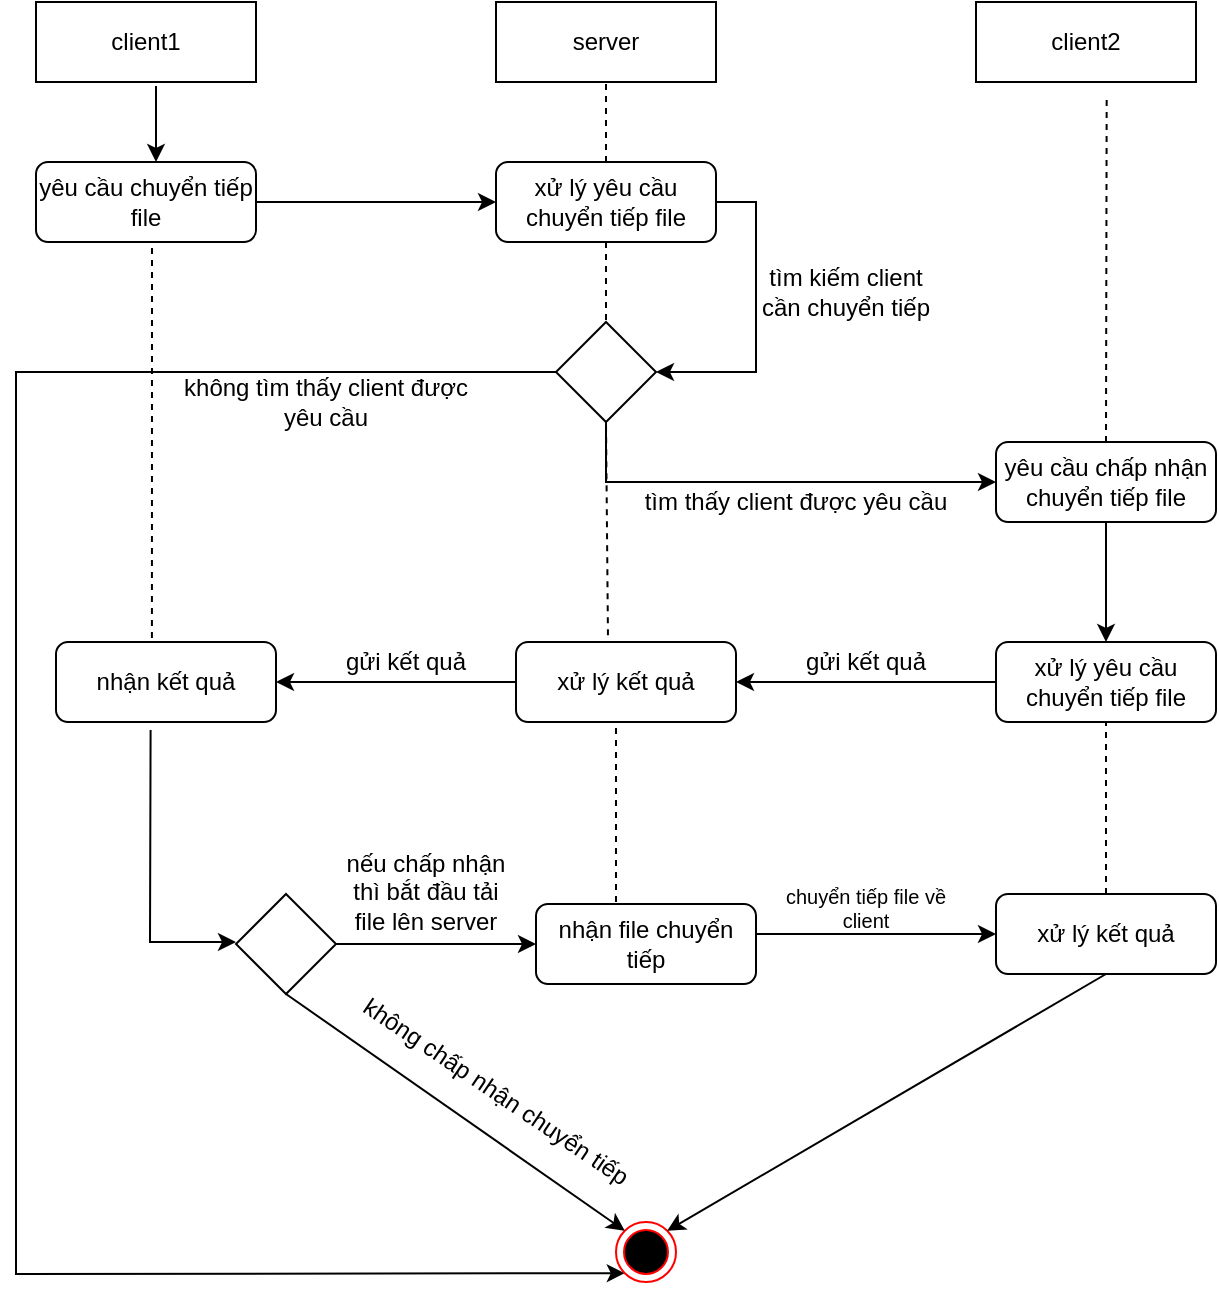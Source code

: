 <mxfile version="13.1.11" type="device" pages="3"><diagram id="X0zQoVEpXMf7ly_ouzdD" name="Page-1"><mxGraphModel dx="1043" dy="625" grid="1" gridSize="10" guides="1" tooltips="1" connect="1" arrows="1" fold="1" page="1" pageScale="1" pageWidth="850" pageHeight="1100" math="0" shadow="0"><root><mxCell id="0"/><mxCell id="1" parent="0"/><mxCell id="Ho94TICoYmtnuEwINGJm-4" value="client1" style="rounded=0;whiteSpace=wrap;html=1;" parent="1" vertex="1"><mxGeometry x="60" y="40" width="110" height="40" as="geometry"/></mxCell><mxCell id="Ho94TICoYmtnuEwINGJm-6" value="server" style="rounded=0;whiteSpace=wrap;html=1;" parent="1" vertex="1"><mxGeometry x="290" y="40" width="110" height="40" as="geometry"/></mxCell><mxCell id="Ho94TICoYmtnuEwINGJm-7" value="client2" style="rounded=0;whiteSpace=wrap;html=1;" parent="1" vertex="1"><mxGeometry x="530" y="40" width="110" height="40" as="geometry"/></mxCell><mxCell id="Ho94TICoYmtnuEwINGJm-8" value="" style="endArrow=classic;html=1;" parent="1" edge="1"><mxGeometry width="50" height="50" relative="1" as="geometry"><mxPoint x="120" y="82" as="sourcePoint"/><mxPoint x="120" y="120" as="targetPoint"/></mxGeometry></mxCell><mxCell id="Ho94TICoYmtnuEwINGJm-10" value="yêu cầu chuyển tiếp file" style="rounded=1;whiteSpace=wrap;html=1;" parent="1" vertex="1"><mxGeometry x="60" y="120" width="110" height="40" as="geometry"/></mxCell><mxCell id="Ho94TICoYmtnuEwINGJm-12" value="xử lý yêu cầu chuyển tiếp file" style="rounded=1;whiteSpace=wrap;html=1;" parent="1" vertex="1"><mxGeometry x="290" y="120" width="110" height="40" as="geometry"/></mxCell><mxCell id="Ho94TICoYmtnuEwINGJm-13" value="" style="endArrow=classic;html=1;exitX=1;exitY=0.5;exitDx=0;exitDy=0;entryX=0;entryY=0.5;entryDx=0;entryDy=0;" parent="1" source="Ho94TICoYmtnuEwINGJm-10" target="Ho94TICoYmtnuEwINGJm-12" edge="1"><mxGeometry width="50" height="50" relative="1" as="geometry"><mxPoint x="370" y="250" as="sourcePoint"/><mxPoint x="420" y="200" as="targetPoint"/></mxGeometry></mxCell><mxCell id="Ho94TICoYmtnuEwINGJm-15" value="" style="endArrow=none;dashed=1;html=1;entryX=0.5;entryY=1;entryDx=0;entryDy=0;exitX=0.5;exitY=0;exitDx=0;exitDy=0;" parent="1" source="Ho94TICoYmtnuEwINGJm-12" target="Ho94TICoYmtnuEwINGJm-6" edge="1"><mxGeometry width="50" height="50" relative="1" as="geometry"><mxPoint x="380" y="220" as="sourcePoint"/><mxPoint x="430" y="170" as="targetPoint"/></mxGeometry></mxCell><mxCell id="Ho94TICoYmtnuEwINGJm-18" value="" style="endArrow=classic;html=1;rounded=0;exitX=1;exitY=0.5;exitDx=0;exitDy=0;entryX=1;entryY=0.5;entryDx=0;entryDy=0;" parent="1" source="Ho94TICoYmtnuEwINGJm-12" target="Ho94TICoYmtnuEwINGJm-19" edge="1"><mxGeometry width="50" height="50" relative="1" as="geometry"><mxPoint x="380" y="220" as="sourcePoint"/><mxPoint x="450" y="250" as="targetPoint"/><Array as="points"><mxPoint x="420" y="140"/><mxPoint x="420" y="225"/></Array></mxGeometry></mxCell><mxCell id="Ho94TICoYmtnuEwINGJm-19" value="" style="rhombus;whiteSpace=wrap;html=1;" parent="1" vertex="1"><mxGeometry x="320" y="200" width="50" height="50" as="geometry"/></mxCell><mxCell id="Ho94TICoYmtnuEwINGJm-20" value="tìm kiếm client cần chuyển tiếp" style="text;html=1;strokeColor=none;fillColor=none;align=center;verticalAlign=middle;whiteSpace=wrap;rounded=0;" parent="1" vertex="1"><mxGeometry x="420" y="160" width="90" height="50" as="geometry"/></mxCell><mxCell id="Ho94TICoYmtnuEwINGJm-21" value="" style="endArrow=classic;html=1;rounded=0;exitX=0;exitY=0.5;exitDx=0;exitDy=0;entryX=0;entryY=1;entryDx=0;entryDy=0;" parent="1" source="Ho94TICoYmtnuEwINGJm-19" edge="1" target="Ho94TICoYmtnuEwINGJm-57"><mxGeometry width="50" height="50" relative="1" as="geometry"><mxPoint x="380" y="220" as="sourcePoint"/><mxPoint x="170" y="750" as="targetPoint"/><Array as="points"><mxPoint x="50" y="225"/><mxPoint x="50" y="676"/></Array></mxGeometry></mxCell><mxCell id="Ho94TICoYmtnuEwINGJm-22" value="" style="endArrow=none;dashed=1;html=1;entryX=0.436;entryY=0.033;entryDx=0;entryDy=0;entryPerimeter=0;" parent="1" target="Ho94TICoYmtnuEwINGJm-42" edge="1"><mxGeometry width="50" height="50" relative="1" as="geometry"><mxPoint x="118" y="163" as="sourcePoint"/><mxPoint x="123" y="320" as="targetPoint"/></mxGeometry></mxCell><mxCell id="Ho94TICoYmtnuEwINGJm-23" value="không tìm thấy client được yêu cầu" style="text;html=1;strokeColor=none;fillColor=none;align=center;verticalAlign=middle;whiteSpace=wrap;rounded=0;" parent="1" vertex="1"><mxGeometry x="130" y="230" width="150" height="20" as="geometry"/></mxCell><mxCell id="Ho94TICoYmtnuEwINGJm-24" value="" style="endArrow=none;dashed=1;html=1;exitX=0.5;exitY=0;exitDx=0;exitDy=0;entryX=0.594;entryY=1.15;entryDx=0;entryDy=0;entryPerimeter=0;" parent="1" source="Ho94TICoYmtnuEwINGJm-30" target="Ho94TICoYmtnuEwINGJm-7" edge="1"><mxGeometry width="50" height="50" relative="1" as="geometry"><mxPoint x="599" y="256" as="sourcePoint"/><mxPoint x="599" y="83" as="targetPoint"/></mxGeometry></mxCell><mxCell id="Ho94TICoYmtnuEwINGJm-25" value="" style="endArrow=classic;html=1;rounded=0;exitX=0.5;exitY=1;exitDx=0;exitDy=0;entryX=0;entryY=0.5;entryDx=0;entryDy=0;" parent="1" source="Ho94TICoYmtnuEwINGJm-19" target="Ho94TICoYmtnuEwINGJm-30" edge="1"><mxGeometry width="50" height="50" relative="1" as="geometry"><mxPoint x="380" y="220" as="sourcePoint"/><mxPoint x="510" y="280" as="targetPoint"/><Array as="points"><mxPoint x="345" y="280"/></Array></mxGeometry></mxCell><mxCell id="Ho94TICoYmtnuEwINGJm-30" value="yêu cầu chấp nhận chuyển tiếp file" style="rounded=1;whiteSpace=wrap;html=1;" parent="1" vertex="1"><mxGeometry x="540" y="260" width="110" height="40" as="geometry"/></mxCell><mxCell id="Ho94TICoYmtnuEwINGJm-33" value="xử lý yêu cầu chuyển tiếp file" style="rounded=1;whiteSpace=wrap;html=1;" parent="1" vertex="1"><mxGeometry x="540" y="360" width="110" height="40" as="geometry"/></mxCell><mxCell id="Ho94TICoYmtnuEwINGJm-34" value="" style="endArrow=classic;html=1;exitX=0.5;exitY=1;exitDx=0;exitDy=0;entryX=0.5;entryY=0;entryDx=0;entryDy=0;" parent="1" source="Ho94TICoYmtnuEwINGJm-30" target="Ho94TICoYmtnuEwINGJm-33" edge="1"><mxGeometry width="50" height="50" relative="1" as="geometry"><mxPoint x="540" y="340" as="sourcePoint"/><mxPoint x="440" y="420" as="targetPoint"/></mxGeometry></mxCell><mxCell id="Ho94TICoYmtnuEwINGJm-37" value="" style="endArrow=none;dashed=1;html=1;exitX=0.5;exitY=1;exitDx=0;exitDy=0;entryX=0.5;entryY=0;entryDx=0;entryDy=0;" parent="1" source="Ho94TICoYmtnuEwINGJm-12" edge="1" target="Ho94TICoYmtnuEwINGJm-19"><mxGeometry width="50" height="50" relative="1" as="geometry"><mxPoint x="220" y="410" as="sourcePoint"/><mxPoint x="345" y="180" as="targetPoint"/></mxGeometry></mxCell><mxCell id="Ho94TICoYmtnuEwINGJm-38" value="xử lý kết quả" style="rounded=1;whiteSpace=wrap;html=1;" parent="1" vertex="1"><mxGeometry x="300" y="360" width="110" height="40" as="geometry"/></mxCell><mxCell id="Ho94TICoYmtnuEwINGJm-39" value="" style="endArrow=classic;html=1;entryX=1;entryY=0.5;entryDx=0;entryDy=0;exitX=0;exitY=0.5;exitDx=0;exitDy=0;" parent="1" source="Ho94TICoYmtnuEwINGJm-33" target="Ho94TICoYmtnuEwINGJm-38" edge="1"><mxGeometry width="50" height="50" relative="1" as="geometry"><mxPoint x="470" y="370" as="sourcePoint"/><mxPoint x="430" y="230" as="targetPoint"/></mxGeometry></mxCell><mxCell id="Ho94TICoYmtnuEwINGJm-41" value="" style="endArrow=none;dashed=1;html=1;entryX=0.5;entryY=1;entryDx=0;entryDy=0;exitX=0.418;exitY=-0.083;exitDx=0;exitDy=0;exitPerimeter=0;" parent="1" source="Ho94TICoYmtnuEwINGJm-38" target="Ho94TICoYmtnuEwINGJm-19" edge="1"><mxGeometry width="50" height="50" relative="1" as="geometry"><mxPoint x="380" y="280" as="sourcePoint"/><mxPoint x="430" y="230" as="targetPoint"/></mxGeometry></mxCell><mxCell id="Ho94TICoYmtnuEwINGJm-42" value="nhận kết quả" style="rounded=1;whiteSpace=wrap;html=1;" parent="1" vertex="1"><mxGeometry x="70" y="360" width="110" height="40" as="geometry"/></mxCell><mxCell id="Ho94TICoYmtnuEwINGJm-43" value="" style="endArrow=classic;html=1;entryX=1;entryY=0.5;entryDx=0;entryDy=0;exitX=0;exitY=0.5;exitDx=0;exitDy=0;" parent="1" source="Ho94TICoYmtnuEwINGJm-38" target="Ho94TICoYmtnuEwINGJm-42" edge="1"><mxGeometry width="50" height="50" relative="1" as="geometry"><mxPoint x="380" y="360" as="sourcePoint"/><mxPoint x="430" y="310" as="targetPoint"/></mxGeometry></mxCell><mxCell id="Ho94TICoYmtnuEwINGJm-44" value="tìm thấy client được yêu cầu" style="text;html=1;strokeColor=none;fillColor=none;align=center;verticalAlign=middle;whiteSpace=wrap;rounded=0;" parent="1" vertex="1"><mxGeometry x="360" y="280" width="160" height="20" as="geometry"/></mxCell><mxCell id="Ho94TICoYmtnuEwINGJm-45" value="gửi kết quả" style="text;html=1;strokeColor=none;fillColor=none;align=center;verticalAlign=middle;whiteSpace=wrap;rounded=0;" parent="1" vertex="1"><mxGeometry x="430" y="360" width="90" height="20" as="geometry"/></mxCell><mxCell id="Ho94TICoYmtnuEwINGJm-46" value="gửi kết quả" style="text;html=1;strokeColor=none;fillColor=none;align=center;verticalAlign=middle;whiteSpace=wrap;rounded=0;" parent="1" vertex="1"><mxGeometry x="200" y="360" width="90" height="20" as="geometry"/></mxCell><mxCell id="Ho94TICoYmtnuEwINGJm-48" value="" style="rhombus;whiteSpace=wrap;html=1;" parent="1" vertex="1"><mxGeometry x="160" y="486" width="50" height="50" as="geometry"/></mxCell><mxCell id="Ho94TICoYmtnuEwINGJm-49" value="" style="endArrow=classic;html=1;exitX=1;exitY=0.5;exitDx=0;exitDy=0;entryX=0;entryY=0.5;entryDx=0;entryDy=0;" parent="1" source="Ho94TICoYmtnuEwINGJm-48" target="Ho94TICoYmtnuEwINGJm-50" edge="1"><mxGeometry width="50" height="50" relative="1" as="geometry"><mxPoint x="340" y="350" as="sourcePoint"/><mxPoint x="300" y="440" as="targetPoint"/></mxGeometry></mxCell><mxCell id="Ho94TICoYmtnuEwINGJm-50" value="nhận file chuyển tiếp" style="rounded=1;whiteSpace=wrap;html=1;" parent="1" vertex="1"><mxGeometry x="310" y="491" width="110" height="40" as="geometry"/></mxCell><mxCell id="Ho94TICoYmtnuEwINGJm-51" value="xử lý kết quả" style="rounded=1;whiteSpace=wrap;html=1;" parent="1" vertex="1"><mxGeometry x="540" y="486" width="110" height="40" as="geometry"/></mxCell><mxCell id="Ho94TICoYmtnuEwINGJm-53" value="" style="endArrow=classic;html=1;rounded=0;exitX=0.43;exitY=1.1;exitDx=0;exitDy=0;exitPerimeter=0;" parent="1" source="Ho94TICoYmtnuEwINGJm-42" edge="1"><mxGeometry width="50" height="50" relative="1" as="geometry"><mxPoint x="270" y="480" as="sourcePoint"/><mxPoint x="160" y="510" as="targetPoint"/><Array as="points"><mxPoint x="117" y="510"/></Array></mxGeometry></mxCell><mxCell id="Ho94TICoYmtnuEwINGJm-54" value="" style="endArrow=classic;html=1;entryX=0;entryY=0.5;entryDx=0;entryDy=0;spacing=1;fontSize=10;" parent="1" target="Ho94TICoYmtnuEwINGJm-51" edge="1"><mxGeometry width="50" height="50" relative="1" as="geometry"><mxPoint x="420" y="506" as="sourcePoint"/><mxPoint x="320" y="430" as="targetPoint"/></mxGeometry></mxCell><mxCell id="Ho94TICoYmtnuEwINGJm-55" value="nếu chấp nhận thì bắt đầu tải file lên server" style="text;html=1;strokeColor=none;fillColor=none;align=center;verticalAlign=middle;whiteSpace=wrap;rounded=0;" parent="1" vertex="1"><mxGeometry x="210" y="460" width="90" height="50" as="geometry"/></mxCell><mxCell id="Ho94TICoYmtnuEwINGJm-57" value="" style="ellipse;html=1;shape=endState;fillColor=#000000;strokeColor=#ff0000;" parent="1" vertex="1"><mxGeometry x="350" y="650" width="30" height="30" as="geometry"/></mxCell><mxCell id="Ho94TICoYmtnuEwINGJm-60" value="chuyển tiếp file về client" style="text;html=1;strokeColor=none;fillColor=none;align=center;verticalAlign=middle;whiteSpace=wrap;rounded=0;fontSize=10;" parent="1" vertex="1"><mxGeometry x="430" y="480" width="90" height="26" as="geometry"/></mxCell><mxCell id="0WomKN8YVEGpWi-M8KHl-3" value="" style="endArrow=classic;html=1;exitX=0.5;exitY=1;exitDx=0;exitDy=0;entryX=0;entryY=0;entryDx=0;entryDy=0;" edge="1" parent="1" source="Ho94TICoYmtnuEwINGJm-48" target="Ho94TICoYmtnuEwINGJm-57"><mxGeometry width="50" height="50" relative="1" as="geometry"><mxPoint x="370" y="620" as="sourcePoint"/><mxPoint x="420" y="570" as="targetPoint"/></mxGeometry></mxCell><mxCell id="0WomKN8YVEGpWi-M8KHl-4" value="không chấp nhận chuyển tiếp" style="text;html=1;strokeColor=none;fillColor=none;align=center;verticalAlign=middle;whiteSpace=wrap;rounded=0;rotation=34;" vertex="1" parent="1"><mxGeometry x="210" y="570" width="160" height="30" as="geometry"/></mxCell><mxCell id="0WomKN8YVEGpWi-M8KHl-8" value="" style="endArrow=none;dashed=1;html=1;entryX=0.5;entryY=1;entryDx=0;entryDy=0;exitX=0.5;exitY=0;exitDx=0;exitDy=0;" edge="1" parent="1" source="Ho94TICoYmtnuEwINGJm-51" target="Ho94TICoYmtnuEwINGJm-33"><mxGeometry width="50" height="50" relative="1" as="geometry"><mxPoint x="330" y="530" as="sourcePoint"/><mxPoint x="380" y="480" as="targetPoint"/></mxGeometry></mxCell><mxCell id="0WomKN8YVEGpWi-M8KHl-9" value="" style="endArrow=classic;html=1;exitX=0.5;exitY=1;exitDx=0;exitDy=0;entryX=1;entryY=0;entryDx=0;entryDy=0;" edge="1" parent="1" source="Ho94TICoYmtnuEwINGJm-51" target="Ho94TICoYmtnuEwINGJm-57"><mxGeometry width="50" height="50" relative="1" as="geometry"><mxPoint x="590" y="600" as="sourcePoint"/><mxPoint x="380" y="550" as="targetPoint"/></mxGeometry></mxCell><mxCell id="0WomKN8YVEGpWi-M8KHl-11" value="" style="endArrow=none;dashed=1;html=1;" edge="1" parent="1"><mxGeometry width="50" height="50" relative="1" as="geometry"><mxPoint x="350" y="490" as="sourcePoint"/><mxPoint x="350" y="403" as="targetPoint"/></mxGeometry></mxCell></root></mxGraphModel></diagram><diagram id="JMLDtaEwiu-JXsmuqMl1" name="Page-2"><mxGraphModel dx="1043" dy="625" grid="1" gridSize="10" guides="1" tooltips="1" connect="1" arrows="1" fold="1" page="1" pageScale="1" pageWidth="850" pageHeight="1100" math="0" shadow="0"><root><mxCell id="RzZ0UhfEeFD8xAMtu3Tl-0"/><mxCell id="RzZ0UhfEeFD8xAMtu3Tl-1" parent="RzZ0UhfEeFD8xAMtu3Tl-0"/><mxCell id="Euooxlx8xnx5dA-1CyNp-0" value="client1" style="rounded=0;whiteSpace=wrap;html=1;" vertex="1" parent="RzZ0UhfEeFD8xAMtu3Tl-1"><mxGeometry x="50" y="40" width="110" height="40" as="geometry"/></mxCell><mxCell id="Euooxlx8xnx5dA-1CyNp-1" value="server" style="rounded=0;whiteSpace=wrap;html=1;" vertex="1" parent="RzZ0UhfEeFD8xAMtu3Tl-1"><mxGeometry x="290" y="40" width="110" height="40" as="geometry"/></mxCell><mxCell id="Euooxlx8xnx5dA-1CyNp-2" value="client2" style="rounded=0;whiteSpace=wrap;html=1;" vertex="1" parent="RzZ0UhfEeFD8xAMtu3Tl-1"><mxGeometry x="510" y="40" width="110" height="40" as="geometry"/></mxCell><mxCell id="V8h4ppNuJIoiUDVHOAE--0" value="yêu cầu tìm kiếm file" style="rounded=1;whiteSpace=wrap;html=1;" vertex="1" parent="RzZ0UhfEeFD8xAMtu3Tl-1"><mxGeometry x="50" y="130" width="110" height="40" as="geometry"/></mxCell><mxCell id="_ejJEYkJjcELYQMggEs1-0" value="xử lý yêu cầu tìm kiếm file" style="rounded=1;whiteSpace=wrap;html=1;" vertex="1" parent="RzZ0UhfEeFD8xAMtu3Tl-1"><mxGeometry x="290" y="130" width="110" height="40" as="geometry"/></mxCell><mxCell id="_ejJEYkJjcELYQMggEs1-1" value="yêu cầu tìm kiếm file của client khác" style="rounded=1;whiteSpace=wrap;html=1;" vertex="1" parent="RzZ0UhfEeFD8xAMtu3Tl-1"><mxGeometry x="510" y="130" width="110" height="40" as="geometry"/></mxCell><mxCell id="AMmG_ASS0b5PRzRJNlX6-0" value="xử lý yêu cầu tìm kiếm file của client khác" style="rounded=1;whiteSpace=wrap;html=1;" vertex="1" parent="RzZ0UhfEeFD8xAMtu3Tl-1"><mxGeometry x="510" y="230" width="110" height="40" as="geometry"/></mxCell><mxCell id="EB-tsKQWdiddOAcdItFr-0" value="xử lý kết quả" style="rounded=1;whiteSpace=wrap;html=1;" vertex="1" parent="RzZ0UhfEeFD8xAMtu3Tl-1"><mxGeometry x="290" y="230" width="110" height="40" as="geometry"/></mxCell><mxCell id="EB-tsKQWdiddOAcdItFr-1" value="xử lý kết quả" style="rounded=1;whiteSpace=wrap;html=1;" vertex="1" parent="RzZ0UhfEeFD8xAMtu3Tl-1"><mxGeometry x="50" y="230" width="110" height="40" as="geometry"/></mxCell><mxCell id="0XShW4vnGDRnifOO8y7B-0" value="yêu cầu tải file từ client được chỉ định" style="rounded=1;whiteSpace=wrap;html=1;" vertex="1" parent="RzZ0UhfEeFD8xAMtu3Tl-1"><mxGeometry x="50" y="410" width="110" height="40" as="geometry"/></mxCell><mxCell id="0XShW4vnGDRnifOO8y7B-2" value="xử lý yêu cầu tải file lên server" style="rounded=1;whiteSpace=wrap;html=1;" vertex="1" parent="RzZ0UhfEeFD8xAMtu3Tl-1"><mxGeometry x="510" y="410" width="110" height="40" as="geometry"/></mxCell><mxCell id="8C1ahFmJNnRok8ornX5L-0" value="tải file lên server" style="rounded=1;whiteSpace=wrap;html=1;" vertex="1" parent="RzZ0UhfEeFD8xAMtu3Tl-1"><mxGeometry x="510" y="510" width="110" height="40" as="geometry"/></mxCell><mxCell id="FpcGOknFg75fnCbxZmGC-0" value="xử lý yêu cầu" style="rounded=1;whiteSpace=wrap;html=1;" vertex="1" parent="RzZ0UhfEeFD8xAMtu3Tl-1"><mxGeometry x="290" y="510" width="110" height="40" as="geometry"/></mxCell><mxCell id="FpcGOknFg75fnCbxZmGC-1" value="nhận file tìm kiếm" style="rounded=1;whiteSpace=wrap;html=1;" vertex="1" parent="RzZ0UhfEeFD8xAMtu3Tl-1"><mxGeometry x="50" y="510" width="110" height="40" as="geometry"/></mxCell><mxCell id="FpcGOknFg75fnCbxZmGC-3" value="xử lý yêu cầu" style="rounded=1;whiteSpace=wrap;html=1;" vertex="1" parent="RzZ0UhfEeFD8xAMtu3Tl-1"><mxGeometry x="290" y="410" width="110" height="40" as="geometry"/></mxCell><mxCell id="cdGf2iweQx5Cf9tkY1OZ-0" value="" style="rhombus;whiteSpace=wrap;html=1;" vertex="1" parent="RzZ0UhfEeFD8xAMtu3Tl-1"><mxGeometry x="80" y="320" width="50" height="50" as="geometry"/></mxCell><mxCell id="cdGf2iweQx5Cf9tkY1OZ-1" value="" style="endArrow=classic;html=1;exitX=1;exitY=0.5;exitDx=0;exitDy=0;entryX=0;entryY=0.5;entryDx=0;entryDy=0;" edge="1" parent="RzZ0UhfEeFD8xAMtu3Tl-1" source="V8h4ppNuJIoiUDVHOAE--0" target="_ejJEYkJjcELYQMggEs1-0"><mxGeometry width="50" height="50" relative="1" as="geometry"><mxPoint x="300" y="210" as="sourcePoint"/><mxPoint x="350" y="160" as="targetPoint"/></mxGeometry></mxCell><mxCell id="cdGf2iweQx5Cf9tkY1OZ-2" value="" style="endArrow=classic;html=1;exitX=1;exitY=0.5;exitDx=0;exitDy=0;entryX=0;entryY=0.5;entryDx=0;entryDy=0;" edge="1" parent="RzZ0UhfEeFD8xAMtu3Tl-1" source="_ejJEYkJjcELYQMggEs1-0" target="_ejJEYkJjcELYQMggEs1-1"><mxGeometry width="50" height="50" relative="1" as="geometry"><mxPoint x="430" y="210" as="sourcePoint"/><mxPoint x="480" y="160" as="targetPoint"/></mxGeometry></mxCell><mxCell id="cdGf2iweQx5Cf9tkY1OZ-3" value="" style="endArrow=classic;html=1;exitX=0;exitY=0.5;exitDx=0;exitDy=0;entryX=1;entryY=0.5;entryDx=0;entryDy=0;" edge="1" parent="RzZ0UhfEeFD8xAMtu3Tl-1" source="AMmG_ASS0b5PRzRJNlX6-0" target="EB-tsKQWdiddOAcdItFr-0"><mxGeometry width="50" height="50" relative="1" as="geometry"><mxPoint x="210" y="210" as="sourcePoint"/><mxPoint x="260" y="160" as="targetPoint"/></mxGeometry></mxCell><mxCell id="cdGf2iweQx5Cf9tkY1OZ-4" value="" style="endArrow=classic;html=1;exitX=0;exitY=0.5;exitDx=0;exitDy=0;entryX=1;entryY=0.5;entryDx=0;entryDy=0;" edge="1" parent="RzZ0UhfEeFD8xAMtu3Tl-1" source="EB-tsKQWdiddOAcdItFr-0" target="EB-tsKQWdiddOAcdItFr-1"><mxGeometry width="50" height="50" relative="1" as="geometry"><mxPoint x="210" y="210" as="sourcePoint"/><mxPoint x="260" y="160" as="targetPoint"/></mxGeometry></mxCell><mxCell id="cdGf2iweQx5Cf9tkY1OZ-5" value="" style="endArrow=classic;html=1;entryX=0.5;entryY=0;entryDx=0;entryDy=0;exitX=0.5;exitY=1;exitDx=0;exitDy=0;" edge="1" parent="RzZ0UhfEeFD8xAMtu3Tl-1" source="EB-tsKQWdiddOAcdItFr-1" target="cdGf2iweQx5Cf9tkY1OZ-0"><mxGeometry width="50" height="50" relative="1" as="geometry"><mxPoint x="180" y="290" as="sourcePoint"/><mxPoint x="260" y="290" as="targetPoint"/></mxGeometry></mxCell><mxCell id="dqmiHtvdcY-VYfjkB0Hc-0" value="" style="endArrow=classic;html=1;exitX=0.5;exitY=1;exitDx=0;exitDy=0;entryX=0.5;entryY=0;entryDx=0;entryDy=0;" edge="1" parent="RzZ0UhfEeFD8xAMtu3Tl-1" source="cdGf2iweQx5Cf9tkY1OZ-0" target="0XShW4vnGDRnifOO8y7B-0"><mxGeometry width="50" height="50" relative="1" as="geometry"><mxPoint x="250" y="370" as="sourcePoint"/><mxPoint x="300" y="320" as="targetPoint"/></mxGeometry></mxCell><mxCell id="dqmiHtvdcY-VYfjkB0Hc-1" value="" style="endArrow=classic;html=1;exitX=1;exitY=0.5;exitDx=0;exitDy=0;entryX=0;entryY=0.5;entryDx=0;entryDy=0;" edge="1" parent="RzZ0UhfEeFD8xAMtu3Tl-1" source="0XShW4vnGDRnifOO8y7B-0" target="FpcGOknFg75fnCbxZmGC-3"><mxGeometry width="50" height="50" relative="1" as="geometry"><mxPoint x="250" y="410" as="sourcePoint"/><mxPoint x="300" y="360" as="targetPoint"/></mxGeometry></mxCell><mxCell id="dqmiHtvdcY-VYfjkB0Hc-2" value="" style="endArrow=classic;html=1;exitX=1;exitY=0.5;exitDx=0;exitDy=0;entryX=0;entryY=0.5;entryDx=0;entryDy=0;" edge="1" parent="RzZ0UhfEeFD8xAMtu3Tl-1" source="FpcGOknFg75fnCbxZmGC-3" target="0XShW4vnGDRnifOO8y7B-2"><mxGeometry width="50" height="50" relative="1" as="geometry"><mxPoint x="460" y="410" as="sourcePoint"/><mxPoint x="510" y="370" as="targetPoint"/></mxGeometry></mxCell><mxCell id="dqmiHtvdcY-VYfjkB0Hc-3" value="" style="endArrow=classic;html=1;exitX=0;exitY=0.5;exitDx=0;exitDy=0;entryX=1;entryY=0.5;entryDx=0;entryDy=0;" edge="1" parent="RzZ0UhfEeFD8xAMtu3Tl-1" source="8C1ahFmJNnRok8ornX5L-0" target="FpcGOknFg75fnCbxZmGC-0"><mxGeometry width="50" height="50" relative="1" as="geometry"><mxPoint x="280" y="510" as="sourcePoint"/><mxPoint x="330" y="460" as="targetPoint"/></mxGeometry></mxCell><mxCell id="dqmiHtvdcY-VYfjkB0Hc-4" value="" style="endArrow=classic;html=1;exitX=0;exitY=0.5;exitDx=0;exitDy=0;entryX=1;entryY=0.5;entryDx=0;entryDy=0;" edge="1" parent="RzZ0UhfEeFD8xAMtu3Tl-1" source="FpcGOknFg75fnCbxZmGC-0" target="FpcGOknFg75fnCbxZmGC-1"><mxGeometry width="50" height="50" relative="1" as="geometry"><mxPoint x="280" y="510" as="sourcePoint"/><mxPoint x="330" y="460" as="targetPoint"/></mxGeometry></mxCell><mxCell id="dqmiHtvdcY-VYfjkB0Hc-5" value="" style="endArrow=classic;html=1;rounded=0;exitX=0;exitY=0.5;exitDx=0;exitDy=0;entryX=0;entryY=0.5;entryDx=0;entryDy=0;" edge="1" parent="RzZ0UhfEeFD8xAMtu3Tl-1" source="cdGf2iweQx5Cf9tkY1OZ-0" target="qSHNy79ZpIIi1rE6lcBK-0"><mxGeometry width="50" height="50" relative="1" as="geometry"><mxPoint x="280" y="380" as="sourcePoint"/><mxPoint x="50" y="660" as="targetPoint"/><Array as="points"><mxPoint x="10" y="345"/><mxPoint x="10" y="660"/></Array></mxGeometry></mxCell><mxCell id="qSHNy79ZpIIi1rE6lcBK-0" value="" style="ellipse;html=1;shape=endState;fillColor=#000000;strokeColor=#ff0000;" vertex="1" parent="RzZ0UhfEeFD8xAMtu3Tl-1"><mxGeometry x="80" y="645" width="30" height="30" as="geometry"/></mxCell><mxCell id="qSHNy79ZpIIi1rE6lcBK-2" value="" style="endArrow=classic;html=1;exitX=0.5;exitY=1;exitDx=0;exitDy=0;entryX=0.5;entryY=0;entryDx=0;entryDy=0;" edge="1" parent="RzZ0UhfEeFD8xAMtu3Tl-1" source="Euooxlx8xnx5dA-1CyNp-0" target="V8h4ppNuJIoiUDVHOAE--0"><mxGeometry width="50" height="50" relative="1" as="geometry"><mxPoint x="280" y="200" as="sourcePoint"/><mxPoint x="330" y="150" as="targetPoint"/></mxGeometry></mxCell><mxCell id="qSHNy79ZpIIi1rE6lcBK-3" value="" style="endArrow=none;dashed=1;html=1;exitX=0.5;exitY=1;exitDx=0;exitDy=0;entryX=0.5;entryY=0;entryDx=0;entryDy=0;" edge="1" parent="RzZ0UhfEeFD8xAMtu3Tl-1" source="V8h4ppNuJIoiUDVHOAE--0" target="EB-tsKQWdiddOAcdItFr-1"><mxGeometry width="50" height="50" relative="1" as="geometry"><mxPoint x="280" y="270" as="sourcePoint"/><mxPoint x="330" y="220" as="targetPoint"/></mxGeometry></mxCell><mxCell id="qSHNy79ZpIIi1rE6lcBK-5" value="" style="endArrow=classic;html=1;exitX=0.5;exitY=1;exitDx=0;exitDy=0;entryX=1;entryY=0;entryDx=0;entryDy=0;" edge="1" parent="RzZ0UhfEeFD8xAMtu3Tl-1" source="FpcGOknFg75fnCbxZmGC-1" target="qSHNy79ZpIIi1rE6lcBK-0"><mxGeometry width="50" height="50" relative="1" as="geometry"><mxPoint x="260" y="530" as="sourcePoint"/><mxPoint x="310" y="480" as="targetPoint"/></mxGeometry></mxCell><mxCell id="qSHNy79ZpIIi1rE6lcBK-6" value="" style="endArrow=none;dashed=1;html=1;exitX=0.5;exitY=1;exitDx=0;exitDy=0;entryX=0.5;entryY=0;entryDx=0;entryDy=0;" edge="1" parent="RzZ0UhfEeFD8xAMtu3Tl-1" source="0XShW4vnGDRnifOO8y7B-0" target="FpcGOknFg75fnCbxZmGC-1"><mxGeometry width="50" height="50" relative="1" as="geometry"><mxPoint x="260" y="490" as="sourcePoint"/><mxPoint x="310" y="440" as="targetPoint"/></mxGeometry></mxCell><mxCell id="qSHNy79ZpIIi1rE6lcBK-7" value="" style="endArrow=none;dashed=1;html=1;entryX=0.5;entryY=1;entryDx=0;entryDy=0;" edge="1" parent="RzZ0UhfEeFD8xAMtu3Tl-1" source="_ejJEYkJjcELYQMggEs1-0" target="Euooxlx8xnx5dA-1CyNp-1"><mxGeometry width="50" height="50" relative="1" as="geometry"><mxPoint x="280" y="170" as="sourcePoint"/><mxPoint x="330" y="120" as="targetPoint"/></mxGeometry></mxCell><mxCell id="qSHNy79ZpIIi1rE6lcBK-8" value="" style="endArrow=none;dashed=1;html=1;entryX=0.5;entryY=1;entryDx=0;entryDy=0;exitX=0.5;exitY=0;exitDx=0;exitDy=0;" edge="1" parent="RzZ0UhfEeFD8xAMtu3Tl-1" source="EB-tsKQWdiddOAcdItFr-0" target="_ejJEYkJjcELYQMggEs1-0"><mxGeometry width="50" height="50" relative="1" as="geometry"><mxPoint x="250" y="280" as="sourcePoint"/><mxPoint x="300" y="230" as="targetPoint"/></mxGeometry></mxCell><mxCell id="qSHNy79ZpIIi1rE6lcBK-9" value="" style="endArrow=none;dashed=1;html=1;entryX=0.5;entryY=1;entryDx=0;entryDy=0;" edge="1" parent="RzZ0UhfEeFD8xAMtu3Tl-1" source="FpcGOknFg75fnCbxZmGC-3" target="EB-tsKQWdiddOAcdItFr-0"><mxGeometry width="50" height="50" relative="1" as="geometry"><mxPoint x="250" y="430" as="sourcePoint"/><mxPoint x="300" y="380" as="targetPoint"/></mxGeometry></mxCell><mxCell id="qSHNy79ZpIIi1rE6lcBK-10" value="" style="endArrow=none;dashed=1;html=1;entryX=0.5;entryY=1;entryDx=0;entryDy=0;" edge="1" parent="RzZ0UhfEeFD8xAMtu3Tl-1" target="FpcGOknFg75fnCbxZmGC-3"><mxGeometry width="50" height="50" relative="1" as="geometry"><mxPoint x="345" y="509" as="sourcePoint"/><mxPoint x="300" y="470" as="targetPoint"/></mxGeometry></mxCell><mxCell id="qSHNy79ZpIIi1rE6lcBK-11" value="" style="endArrow=none;dashed=1;html=1;entryX=0.5;entryY=1;entryDx=0;entryDy=0;exitX=0.5;exitY=0;exitDx=0;exitDy=0;" edge="1" parent="RzZ0UhfEeFD8xAMtu3Tl-1" source="_ejJEYkJjcELYQMggEs1-1" target="Euooxlx8xnx5dA-1CyNp-2"><mxGeometry width="50" height="50" relative="1" as="geometry"><mxPoint x="250" y="190" as="sourcePoint"/><mxPoint x="300" y="140" as="targetPoint"/></mxGeometry></mxCell><mxCell id="qSHNy79ZpIIi1rE6lcBK-12" value="" style="endArrow=classic;html=1;exitX=0.5;exitY=1;exitDx=0;exitDy=0;entryX=0.5;entryY=0;entryDx=0;entryDy=0;" edge="1" parent="RzZ0UhfEeFD8xAMtu3Tl-1" source="_ejJEYkJjcELYQMggEs1-1" target="AMmG_ASS0b5PRzRJNlX6-0"><mxGeometry width="50" height="50" relative="1" as="geometry"><mxPoint x="270" y="320" as="sourcePoint"/><mxPoint x="320" y="270" as="targetPoint"/></mxGeometry></mxCell><mxCell id="qSHNy79ZpIIi1rE6lcBK-13" value="" style="endArrow=none;dashed=1;html=1;entryX=0.5;entryY=1;entryDx=0;entryDy=0;exitX=0.5;exitY=0;exitDx=0;exitDy=0;" edge="1" parent="RzZ0UhfEeFD8xAMtu3Tl-1" source="0XShW4vnGDRnifOO8y7B-2" target="AMmG_ASS0b5PRzRJNlX6-0"><mxGeometry width="50" height="50" relative="1" as="geometry"><mxPoint x="270" y="440" as="sourcePoint"/><mxPoint x="320" y="390" as="targetPoint"/></mxGeometry></mxCell><mxCell id="qSHNy79ZpIIi1rE6lcBK-14" value="" style="endArrow=classic;html=1;exitX=0.5;exitY=1;exitDx=0;exitDy=0;entryX=0.5;entryY=0;entryDx=0;entryDy=0;" edge="1" parent="RzZ0UhfEeFD8xAMtu3Tl-1" source="0XShW4vnGDRnifOO8y7B-2" target="8C1ahFmJNnRok8ornX5L-0"><mxGeometry width="50" height="50" relative="1" as="geometry"><mxPoint x="270" y="500" as="sourcePoint"/><mxPoint x="320" y="450" as="targetPoint"/></mxGeometry></mxCell><mxCell id="qSHNy79ZpIIi1rE6lcBK-15" value="nếu tìm thấy file" style="text;html=1;strokeColor=none;fillColor=none;align=center;verticalAlign=middle;whiteSpace=wrap;rounded=0;" vertex="1" parent="RzZ0UhfEeFD8xAMtu3Tl-1"><mxGeometry x="110" y="380" width="130" height="20" as="geometry"/></mxCell><mxCell id="qSHNy79ZpIIi1rE6lcBK-16" value="không tìm thấy file" style="text;html=1;strokeColor=none;fillColor=none;align=center;verticalAlign=middle;whiteSpace=wrap;rounded=0;" vertex="1" parent="RzZ0UhfEeFD8xAMtu3Tl-1"><mxGeometry x="10" y="290" width="90" height="50" as="geometry"/></mxCell></root></mxGraphModel></diagram><diagram id="K2bOyZhJP2b06Q1038g4" name="Page-3"><mxGraphModel dx="1632" dy="469" grid="1" gridSize="10" guides="1" tooltips="1" connect="1" arrows="1" fold="1" page="1" pageScale="1" pageWidth="850" pageHeight="1100" math="0" shadow="0"><root><mxCell id="pGrmE6U04udRplt4D8kT-0"/><mxCell id="pGrmE6U04udRplt4D8kT-1" parent="pGrmE6U04udRplt4D8kT-0"/><mxCell id="0dFPnvCfcHD0ivJg-y6W-0" value="client" style="rounded=0;whiteSpace=wrap;html=1;" vertex="1" parent="pGrmE6U04udRplt4D8kT-1"><mxGeometry x="90" y="30" width="110" height="40" as="geometry"/></mxCell><mxCell id="0dFPnvCfcHD0ivJg-y6W-1" value="server" style="rounded=0;whiteSpace=wrap;html=1;" vertex="1" parent="pGrmE6U04udRplt4D8kT-1"><mxGeometry x="425" y="30" width="110" height="40" as="geometry"/></mxCell><mxCell id="wA3z8Po5Oxekqj7uT45I-0" value="yêu cầu nhập IP và số hiệu cổng của server" style="rounded=1;whiteSpace=wrap;html=1;" vertex="1" parent="pGrmE6U04udRplt4D8kT-1"><mxGeometry x="90" y="120" width="110" height="40" as="geometry"/></mxCell><mxCell id="wA3z8Po5Oxekqj7uT45I-1" value="kiểm tra IP và số hiệu cổng" style="rounded=1;whiteSpace=wrap;html=1;" vertex="1" parent="pGrmE6U04udRplt4D8kT-1"><mxGeometry x="90" y="200" width="110" height="40" as="geometry"/></mxCell><mxCell id="vuLVi1-47pAOc_8eF7E5-0" value="" style="rhombus;whiteSpace=wrap;html=1;" vertex="1" parent="pGrmE6U04udRplt4D8kT-1"><mxGeometry x="120" y="285" width="50" height="50" as="geometry"/></mxCell><mxCell id="1rSc73zOEPtt4EAdPvbV-0" value="yêu cầu kết nối" style="rounded=1;whiteSpace=wrap;html=1;" vertex="1" parent="pGrmE6U04udRplt4D8kT-1"><mxGeometry x="425" y="290" width="110" height="40" as="geometry"/></mxCell><mxCell id="1rSc73zOEPtt4EAdPvbV-1" value="tạo ID cho client" style="rounded=1;whiteSpace=wrap;html=1;" vertex="1" parent="pGrmE6U04udRplt4D8kT-1"><mxGeometry x="425" y="395" width="110" height="40" as="geometry"/></mxCell><mxCell id="1rSc73zOEPtt4EAdPvbV-3" value="" style="rhombus;whiteSpace=wrap;html=1;" vertex="1" parent="pGrmE6U04udRplt4D8kT-1"><mxGeometry x="120" y="390" width="50" height="50" as="geometry"/></mxCell><mxCell id="1rSc73zOEPtt4EAdPvbV-4" value="" style="endArrow=classic;html=1;exitX=0.5;exitY=1;exitDx=0;exitDy=0;entryX=0.5;entryY=0;entryDx=0;entryDy=0;" edge="1" parent="pGrmE6U04udRplt4D8kT-1" source="0dFPnvCfcHD0ivJg-y6W-0" target="wA3z8Po5Oxekqj7uT45I-0"><mxGeometry width="50" height="50" relative="1" as="geometry"><mxPoint x="350" y="250" as="sourcePoint"/><mxPoint x="400" y="200" as="targetPoint"/></mxGeometry></mxCell><mxCell id="1rSc73zOEPtt4EAdPvbV-5" value="" style="endArrow=classic;html=1;exitX=0.5;exitY=1;exitDx=0;exitDy=0;entryX=0.5;entryY=0;entryDx=0;entryDy=0;" edge="1" parent="pGrmE6U04udRplt4D8kT-1" source="wA3z8Po5Oxekqj7uT45I-0" target="wA3z8Po5Oxekqj7uT45I-1"><mxGeometry width="50" height="50" relative="1" as="geometry"><mxPoint x="350" y="250" as="sourcePoint"/><mxPoint x="400" y="200" as="targetPoint"/></mxGeometry></mxCell><mxCell id="1rSc73zOEPtt4EAdPvbV-6" value="" style="endArrow=classic;html=1;exitX=0.5;exitY=1;exitDx=0;exitDy=0;entryX=0.5;entryY=0;entryDx=0;entryDy=0;" edge="1" parent="pGrmE6U04udRplt4D8kT-1" source="wA3z8Po5Oxekqj7uT45I-1" target="vuLVi1-47pAOc_8eF7E5-0"><mxGeometry width="50" height="50" relative="1" as="geometry"><mxPoint x="350" y="250" as="sourcePoint"/><mxPoint x="400" y="200" as="targetPoint"/></mxGeometry></mxCell><mxCell id="1rSc73zOEPtt4EAdPvbV-7" value="" style="endArrow=classic;html=1;exitX=1;exitY=0.5;exitDx=0;exitDy=0;entryX=0;entryY=0.5;entryDx=0;entryDy=0;" edge="1" parent="pGrmE6U04udRplt4D8kT-1" source="vuLVi1-47pAOc_8eF7E5-0" target="1rSc73zOEPtt4EAdPvbV-0"><mxGeometry width="50" height="50" relative="1" as="geometry"><mxPoint x="350" y="250" as="sourcePoint"/><mxPoint x="400" y="200" as="targetPoint"/></mxGeometry></mxCell><mxCell id="1rSc73zOEPtt4EAdPvbV-8" value="nếu hợp lệ thì gửi yêu cầu tới server" style="text;html=1;strokeColor=none;fillColor=none;align=center;verticalAlign=middle;whiteSpace=wrap;rounded=0;" vertex="1" parent="pGrmE6U04udRplt4D8kT-1"><mxGeometry x="180" y="285" width="220" height="20" as="geometry"/></mxCell><mxCell id="1rSc73zOEPtt4EAdPvbV-9" value="" style="endArrow=classic;html=1;rounded=0;exitX=0;exitY=0.5;exitDx=0;exitDy=0;entryX=0;entryY=0.5;entryDx=0;entryDy=0;" edge="1" parent="pGrmE6U04udRplt4D8kT-1" source="vuLVi1-47pAOc_8eF7E5-0" target="wA3z8Po5Oxekqj7uT45I-0"><mxGeometry width="50" height="50" relative="1" as="geometry"><mxPoint x="350" y="240" as="sourcePoint"/><mxPoint x="400" y="190" as="targetPoint"/><Array as="points"><mxPoint x="10" y="310"/><mxPoint x="10" y="140"/></Array></mxGeometry></mxCell><mxCell id="1rSc73zOEPtt4EAdPvbV-10" value="không hợp lệ" style="text;html=1;strokeColor=none;fillColor=none;align=center;verticalAlign=middle;whiteSpace=wrap;rounded=0;" vertex="1" parent="pGrmE6U04udRplt4D8kT-1"><mxGeometry x="10" y="310" width="110" height="20" as="geometry"/></mxCell><mxCell id="1rSc73zOEPtt4EAdPvbV-11" value="" style="endArrow=none;dashed=1;html=1;entryX=0.5;entryY=1;entryDx=0;entryDy=0;exitX=0.5;exitY=0;exitDx=0;exitDy=0;" edge="1" parent="pGrmE6U04udRplt4D8kT-1" source="1rSc73zOEPtt4EAdPvbV-0" target="0dFPnvCfcHD0ivJg-y6W-1"><mxGeometry width="50" height="50" relative="1" as="geometry"><mxPoint x="310" y="270" as="sourcePoint"/><mxPoint x="360" y="220" as="targetPoint"/></mxGeometry></mxCell><mxCell id="1rSc73zOEPtt4EAdPvbV-12" value="" style="endArrow=classic;html=1;exitX=0.5;exitY=1;exitDx=0;exitDy=0;entryX=0.5;entryY=0;entryDx=0;entryDy=0;" edge="1" parent="pGrmE6U04udRplt4D8kT-1" source="1rSc73zOEPtt4EAdPvbV-0" target="1rSc73zOEPtt4EAdPvbV-1"><mxGeometry width="50" height="50" relative="1" as="geometry"><mxPoint x="310" y="270" as="sourcePoint"/><mxPoint x="360" y="220" as="targetPoint"/></mxGeometry></mxCell><mxCell id="1rSc73zOEPtt4EAdPvbV-13" value="" style="endArrow=classic;html=1;exitX=0;exitY=0.5;exitDx=0;exitDy=0;entryX=1;entryY=0.5;entryDx=0;entryDy=0;" edge="1" parent="pGrmE6U04udRplt4D8kT-1" source="1rSc73zOEPtt4EAdPvbV-1" target="1rSc73zOEPtt4EAdPvbV-3"><mxGeometry width="50" height="50" relative="1" as="geometry"><mxPoint x="310" y="270" as="sourcePoint"/><mxPoint x="360" y="220" as="targetPoint"/></mxGeometry></mxCell><mxCell id="1rSc73zOEPtt4EAdPvbV-14" value="gửi ID về cho client" style="text;html=1;strokeColor=none;fillColor=none;align=center;verticalAlign=middle;whiteSpace=wrap;rounded=0;" vertex="1" parent="pGrmE6U04udRplt4D8kT-1"><mxGeometry x="190" y="390" width="230" height="20" as="geometry"/></mxCell><mxCell id="ivME3hnp89Ext_lW3YJ4-0" value="" style="ellipse;html=1;shape=endState;fillColor=#000000;strokeColor=#ff0000;" vertex="1" parent="pGrmE6U04udRplt4D8kT-1"><mxGeometry x="130" y="480" width="30" height="30" as="geometry"/></mxCell><mxCell id="ivME3hnp89Ext_lW3YJ4-1" value="" style="endArrow=classic;html=1;exitX=0.5;exitY=1;exitDx=0;exitDy=0;entryX=0.5;entryY=0;entryDx=0;entryDy=0;" edge="1" parent="pGrmE6U04udRplt4D8kT-1" source="1rSc73zOEPtt4EAdPvbV-3" target="ivME3hnp89Ext_lW3YJ4-0"><mxGeometry width="50" height="50" relative="1" as="geometry"><mxPoint x="290" y="360" as="sourcePoint"/><mxPoint x="340" y="310" as="targetPoint"/></mxGeometry></mxCell><mxCell id="ivME3hnp89Ext_lW3YJ4-3" style="edgeStyle=orthogonalEdgeStyle;rounded=0;orthogonalLoop=1;jettySize=auto;html=1;exitX=0.5;exitY=1;exitDx=0;exitDy=0;" edge="1" parent="pGrmE6U04udRplt4D8kT-1"><mxGeometry relative="1" as="geometry"><mxPoint x="200" y="485" as="sourcePoint"/><mxPoint x="200" y="485" as="targetPoint"/></mxGeometry></mxCell><mxCell id="ivME3hnp89Ext_lW3YJ4-4" value="" style="endArrow=classic;html=1;rounded=0;exitX=0;exitY=0.5;exitDx=0;exitDy=0;entryX=0;entryY=1;entryDx=0;entryDy=0;" edge="1" parent="pGrmE6U04udRplt4D8kT-1" source="1rSc73zOEPtt4EAdPvbV-3" target="wA3z8Po5Oxekqj7uT45I-0"><mxGeometry width="50" height="50" relative="1" as="geometry"><mxPoint x="290" y="360" as="sourcePoint"/><mxPoint x="120" y="170" as="targetPoint"/><Array as="points"><mxPoint x="20" y="415"/><mxPoint x="20" y="160"/></Array></mxGeometry></mxCell><mxCell id="ivME3hnp89Ext_lW3YJ4-5" value="kết nối thất bại" style="text;html=1;strokeColor=none;fillColor=none;align=center;verticalAlign=middle;whiteSpace=wrap;rounded=0;" vertex="1" parent="pGrmE6U04udRplt4D8kT-1"><mxGeometry x="20" y="420" width="100" height="20" as="geometry"/></mxCell><mxCell id="ivME3hnp89Ext_lW3YJ4-7" value="kết nối thành công" style="text;html=1;strokeColor=none;fillColor=none;align=center;verticalAlign=middle;whiteSpace=wrap;rounded=0;" vertex="1" parent="pGrmE6U04udRplt4D8kT-1"><mxGeometry x="140" y="450" width="70" height="20" as="geometry"/></mxCell><mxCell id="ivME3hnp89Ext_lW3YJ4-8" value="" style="endArrow=none;dashed=1;html=1;exitX=0.5;exitY=1;exitDx=0;exitDy=0;entryX=0.5;entryY=0;entryDx=0;entryDy=0;" edge="1" parent="pGrmE6U04udRplt4D8kT-1" source="vuLVi1-47pAOc_8eF7E5-0" target="1rSc73zOEPtt4EAdPvbV-3"><mxGeometry width="50" height="50" relative="1" as="geometry"><mxPoint x="290" y="360" as="sourcePoint"/><mxPoint x="340" y="310" as="targetPoint"/></mxGeometry></mxCell><mxCell id="ivME3hnp89Ext_lW3YJ4-9" value="Text" style="text;html=1;align=center;verticalAlign=middle;resizable=0;points=[];autosize=1;" vertex="1" parent="pGrmE6U04udRplt4D8kT-1"><mxGeometry x="-50" y="286" width="40" height="20" as="geometry"/></mxCell></root></mxGraphModel></diagram></mxfile>
